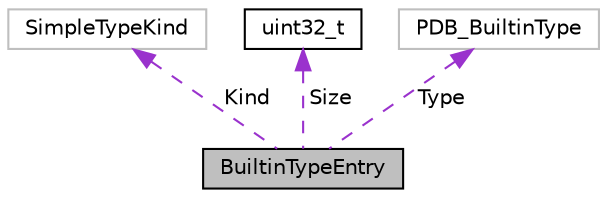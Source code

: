 digraph "BuiltinTypeEntry"
{
 // LATEX_PDF_SIZE
  bgcolor="transparent";
  edge [fontname="Helvetica",fontsize="10",labelfontname="Helvetica",labelfontsize="10"];
  node [fontname="Helvetica",fontsize="10",shape=record];
  Node1 [label="BuiltinTypeEntry",height=0.2,width=0.4,color="black", fillcolor="grey75", style="filled", fontcolor="black",tooltip=" "];
  Node2 -> Node1 [dir="back",color="darkorchid3",fontsize="10",style="dashed",label=" Kind" ,fontname="Helvetica"];
  Node2 [label="SimpleTypeKind",height=0.2,width=0.4,color="grey75",tooltip=" "];
  Node3 -> Node1 [dir="back",color="darkorchid3",fontsize="10",style="dashed",label=" Size" ,fontname="Helvetica"];
  Node3 [label="uint32_t",height=0.2,width=0.4,color="black",URL="$classuint32__t.html",tooltip=" "];
  Node4 -> Node1 [dir="back",color="darkorchid3",fontsize="10",style="dashed",label=" Type" ,fontname="Helvetica"];
  Node4 [label="PDB_BuiltinType",height=0.2,width=0.4,color="grey75",tooltip=" "];
}
